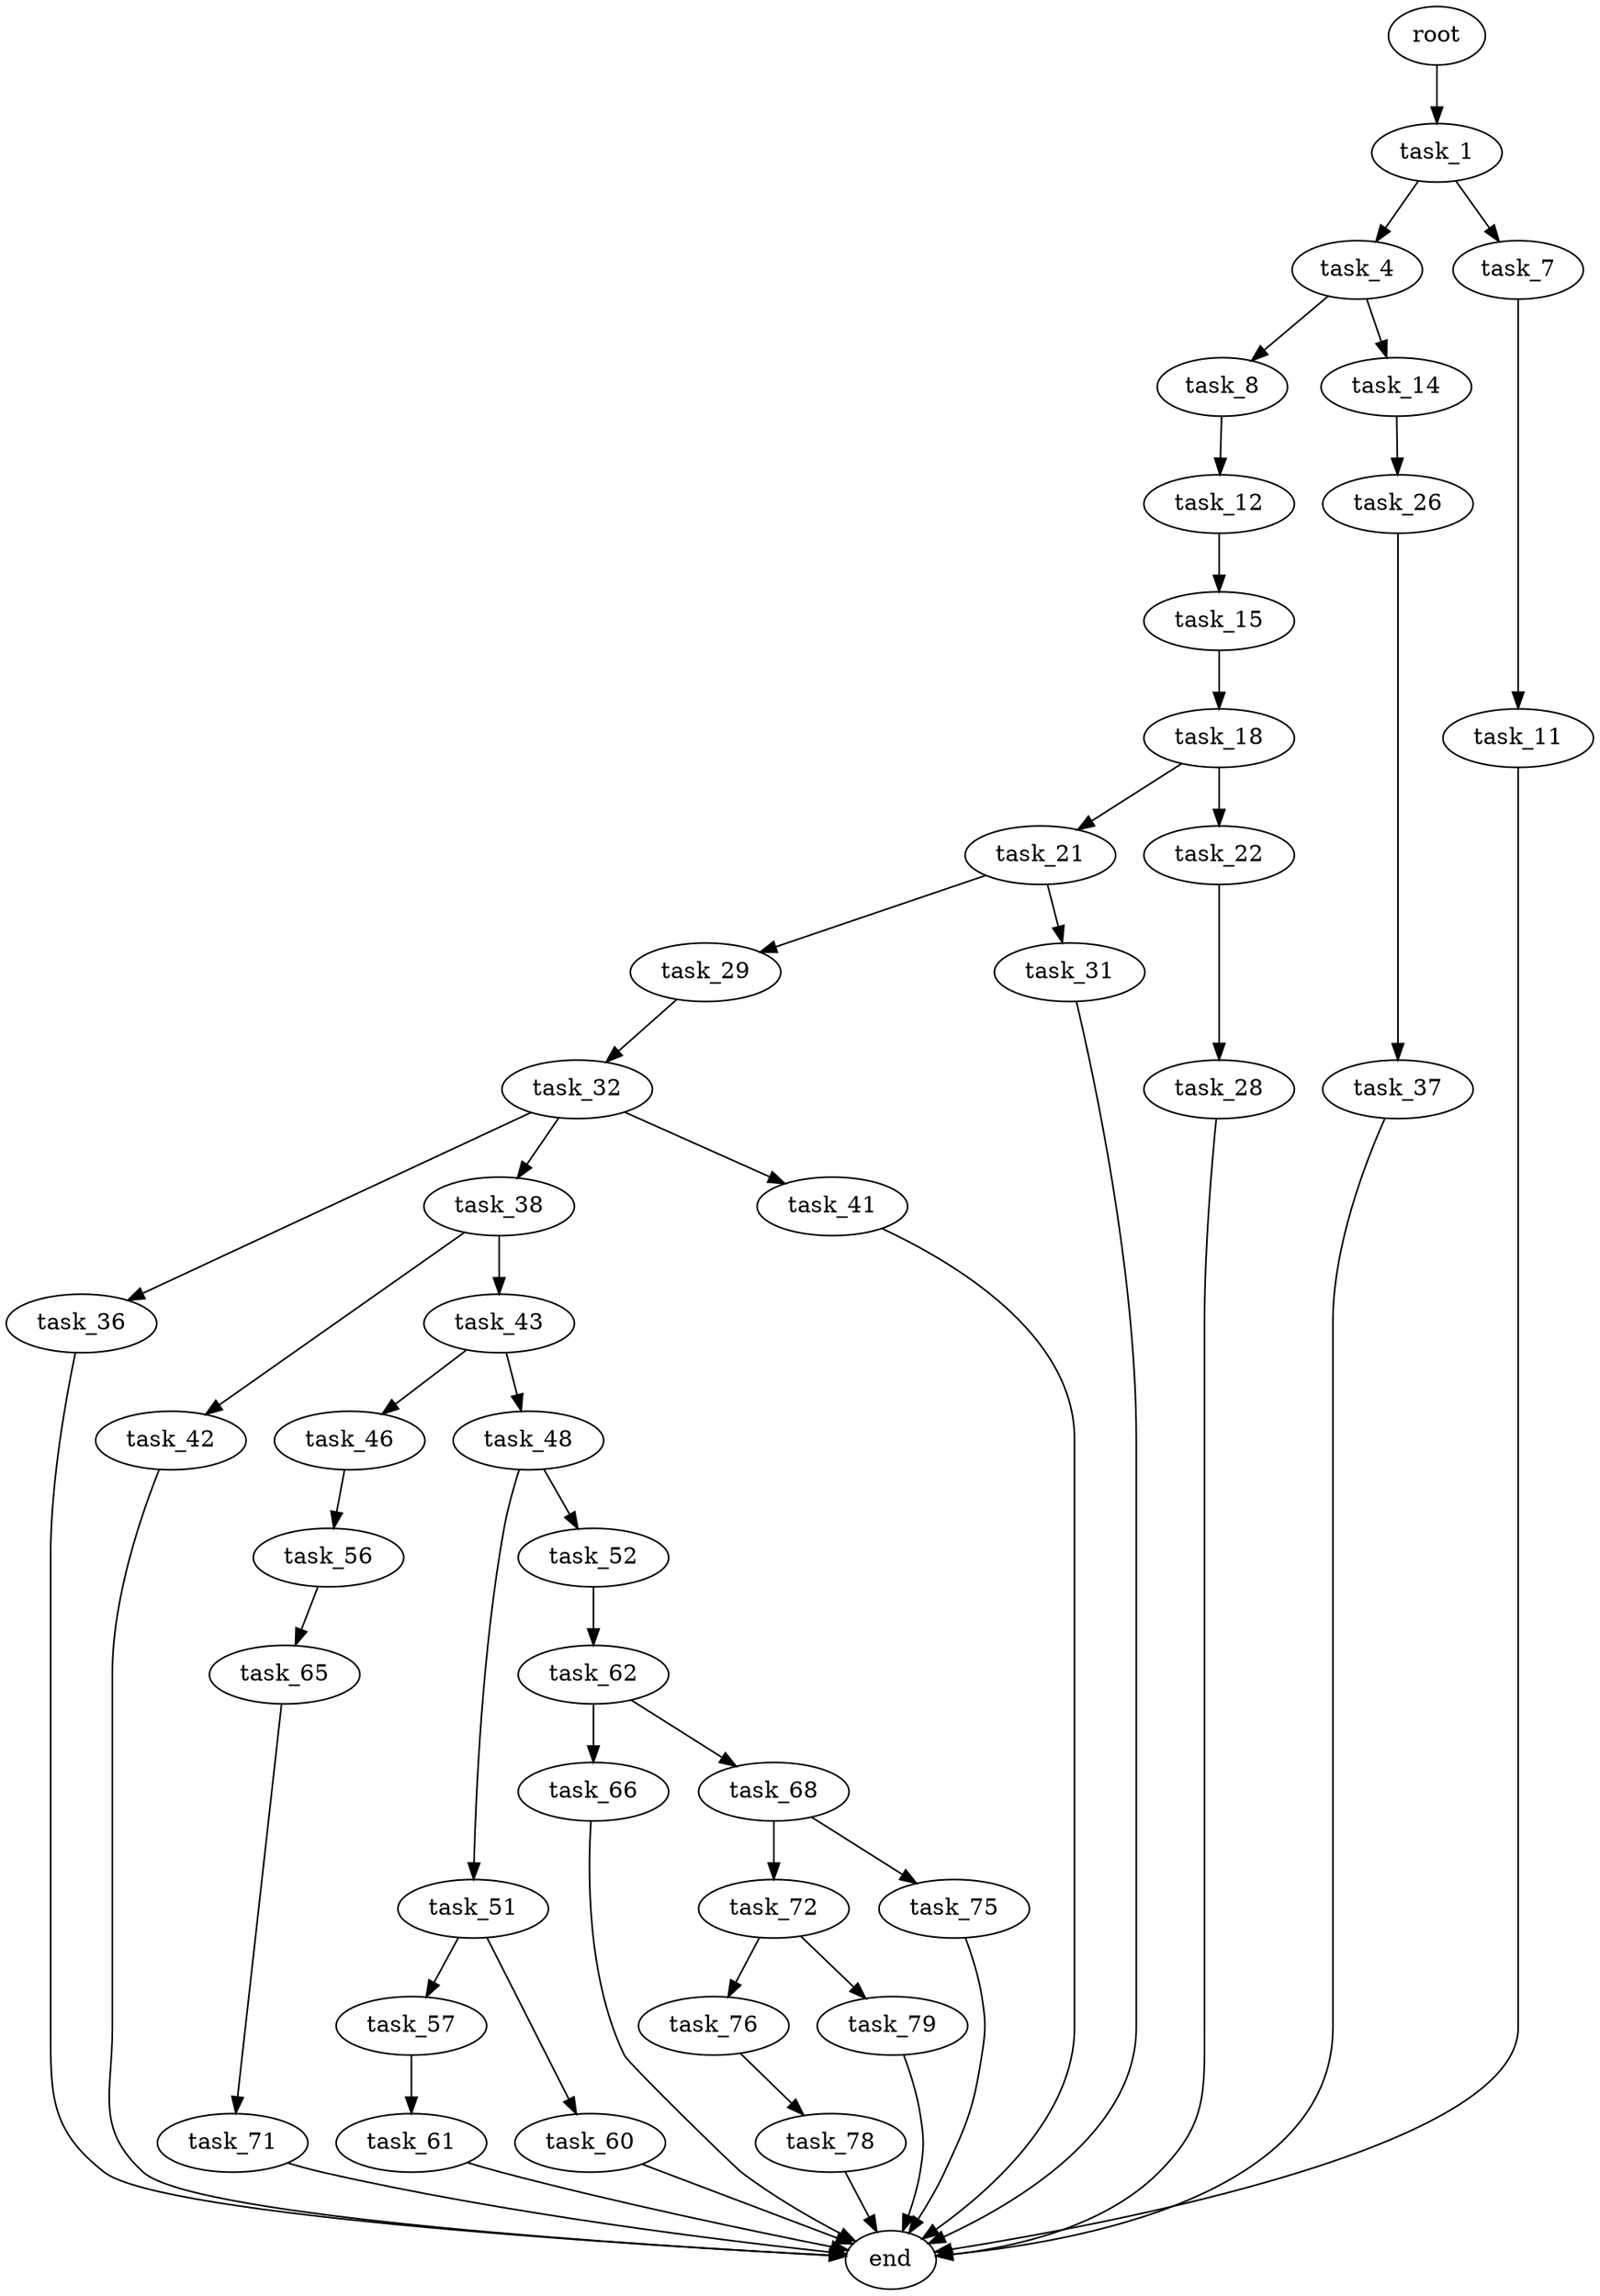 digraph G {
  root [size="0.000000"];
  task_1 [size="8210087513.000000"];
  task_4 [size="782757789696.000000"];
  task_7 [size="167362363518.000000"];
  task_8 [size="688695591618.000000"];
  task_11 [size="64177886976.000000"];
  task_12 [size="28991029248.000000"];
  task_14 [size="8589934592.000000"];
  task_15 [size="41947038007.000000"];
  task_18 [size="6302733683.000000"];
  task_21 [size="368293445632.000000"];
  task_22 [size="28991029248.000000"];
  task_26 [size="912564899242.000000"];
  task_28 [size="672963131784.000000"];
  task_29 [size="696298825107.000000"];
  task_31 [size="35686265716.000000"];
  task_32 [size="469341854.000000"];
  task_36 [size="25576618362.000000"];
  task_37 [size="229071029098.000000"];
  task_38 [size="1363081754855.000000"];
  task_41 [size="1923365006.000000"];
  task_42 [size="12416995597.000000"];
  task_43 [size="39074064850.000000"];
  task_46 [size="835972231.000000"];
  task_48 [size="7039260804.000000"];
  task_51 [size="59365221496.000000"];
  task_52 [size="134217728000.000000"];
  task_56 [size="378300835966.000000"];
  task_57 [size="12588811088.000000"];
  task_60 [size="549755813888.000000"];
  task_61 [size="1607371859.000000"];
  task_62 [size="28991029248.000000"];
  task_65 [size="15343619710.000000"];
  task_66 [size="582444291647.000000"];
  task_68 [size="196036910459.000000"];
  task_71 [size="30794077693.000000"];
  task_72 [size="249251954827.000000"];
  task_75 [size="8589934592.000000"];
  task_76 [size="34532534363.000000"];
  task_78 [size="549755813888.000000"];
  task_79 [size="3524298029.000000"];
  end [size="0.000000"];

  root -> task_1 [size="1.000000"];
  task_1 -> task_4 [size="679477248.000000"];
  task_1 -> task_7 [size="679477248.000000"];
  task_4 -> task_8 [size="679477248.000000"];
  task_4 -> task_14 [size="679477248.000000"];
  task_7 -> task_11 [size="301989888.000000"];
  task_8 -> task_12 [size="838860800.000000"];
  task_11 -> end [size="1.000000"];
  task_12 -> task_15 [size="75497472.000000"];
  task_14 -> task_26 [size="33554432.000000"];
  task_15 -> task_18 [size="679477248.000000"];
  task_18 -> task_21 [size="301989888.000000"];
  task_18 -> task_22 [size="301989888.000000"];
  task_21 -> task_29 [size="411041792.000000"];
  task_21 -> task_31 [size="411041792.000000"];
  task_22 -> task_28 [size="75497472.000000"];
  task_26 -> task_37 [size="679477248.000000"];
  task_28 -> end [size="1.000000"];
  task_29 -> task_32 [size="838860800.000000"];
  task_31 -> end [size="1.000000"];
  task_32 -> task_36 [size="33554432.000000"];
  task_32 -> task_38 [size="33554432.000000"];
  task_32 -> task_41 [size="33554432.000000"];
  task_36 -> end [size="1.000000"];
  task_37 -> end [size="1.000000"];
  task_38 -> task_42 [size="838860800.000000"];
  task_38 -> task_43 [size="838860800.000000"];
  task_41 -> end [size="1.000000"];
  task_42 -> end [size="1.000000"];
  task_43 -> task_46 [size="838860800.000000"];
  task_43 -> task_48 [size="838860800.000000"];
  task_46 -> task_56 [size="33554432.000000"];
  task_48 -> task_51 [size="838860800.000000"];
  task_48 -> task_52 [size="838860800.000000"];
  task_51 -> task_57 [size="134217728.000000"];
  task_51 -> task_60 [size="134217728.000000"];
  task_52 -> task_62 [size="209715200.000000"];
  task_56 -> task_65 [size="679477248.000000"];
  task_57 -> task_61 [size="679477248.000000"];
  task_60 -> end [size="1.000000"];
  task_61 -> end [size="1.000000"];
  task_62 -> task_66 [size="75497472.000000"];
  task_62 -> task_68 [size="75497472.000000"];
  task_65 -> task_71 [size="411041792.000000"];
  task_66 -> end [size="1.000000"];
  task_68 -> task_72 [size="134217728.000000"];
  task_68 -> task_75 [size="134217728.000000"];
  task_71 -> end [size="1.000000"];
  task_72 -> task_76 [size="209715200.000000"];
  task_72 -> task_79 [size="209715200.000000"];
  task_75 -> end [size="1.000000"];
  task_76 -> task_78 [size="838860800.000000"];
  task_78 -> end [size="1.000000"];
  task_79 -> end [size="1.000000"];
}
